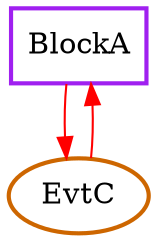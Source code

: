 digraph "remove2-1" {
  node [cpu=1 pattern=A tperiod=100000000 toffs=0 fid=1 gid=5 sid=2 bpid=8 style=filled color=black fillcolor=white penwidth=2 shape=oval]
  BlockA [patexit=1 qlo=1 shape=rectangle color=purple]
  EvtC [type=tmsg patentry=1 evtno=0 par=1 color=darkorange3]
  edge [type=defdst color=red]
  EvtC -> BlockA -> EvtC
}

